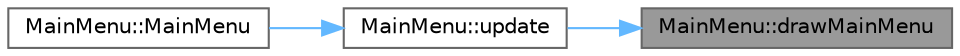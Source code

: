 digraph "MainMenu::drawMainMenu"
{
 // LATEX_PDF_SIZE
  bgcolor="transparent";
  edge [fontname=Helvetica,fontsize=10,labelfontname=Helvetica,labelfontsize=10];
  node [fontname=Helvetica,fontsize=10,shape=box,height=0.2,width=0.4];
  rankdir="RL";
  Node1 [label="MainMenu::drawMainMenu",height=0.2,width=0.4,color="gray40", fillcolor="grey60", style="filled", fontcolor="black",tooltip=" "];
  Node1 -> Node2 [dir="back",color="steelblue1",style="solid"];
  Node2 [label="MainMenu::update",height=0.2,width=0.4,color="grey40", fillcolor="white", style="filled",URL="$class_main_menu_a804e079333f9a00abcac7c50d9e44f3d.html#a804e079333f9a00abcac7c50d9e44f3d",tooltip=" "];
  Node2 -> Node3 [dir="back",color="steelblue1",style="solid"];
  Node3 [label="MainMenu::MainMenu",height=0.2,width=0.4,color="grey40", fillcolor="white", style="filled",URL="$class_main_menu_aa1ac64c351ebe6028c61ca5b048e0999.html#aa1ac64c351ebe6028c61ca5b048e0999",tooltip=" "];
}
